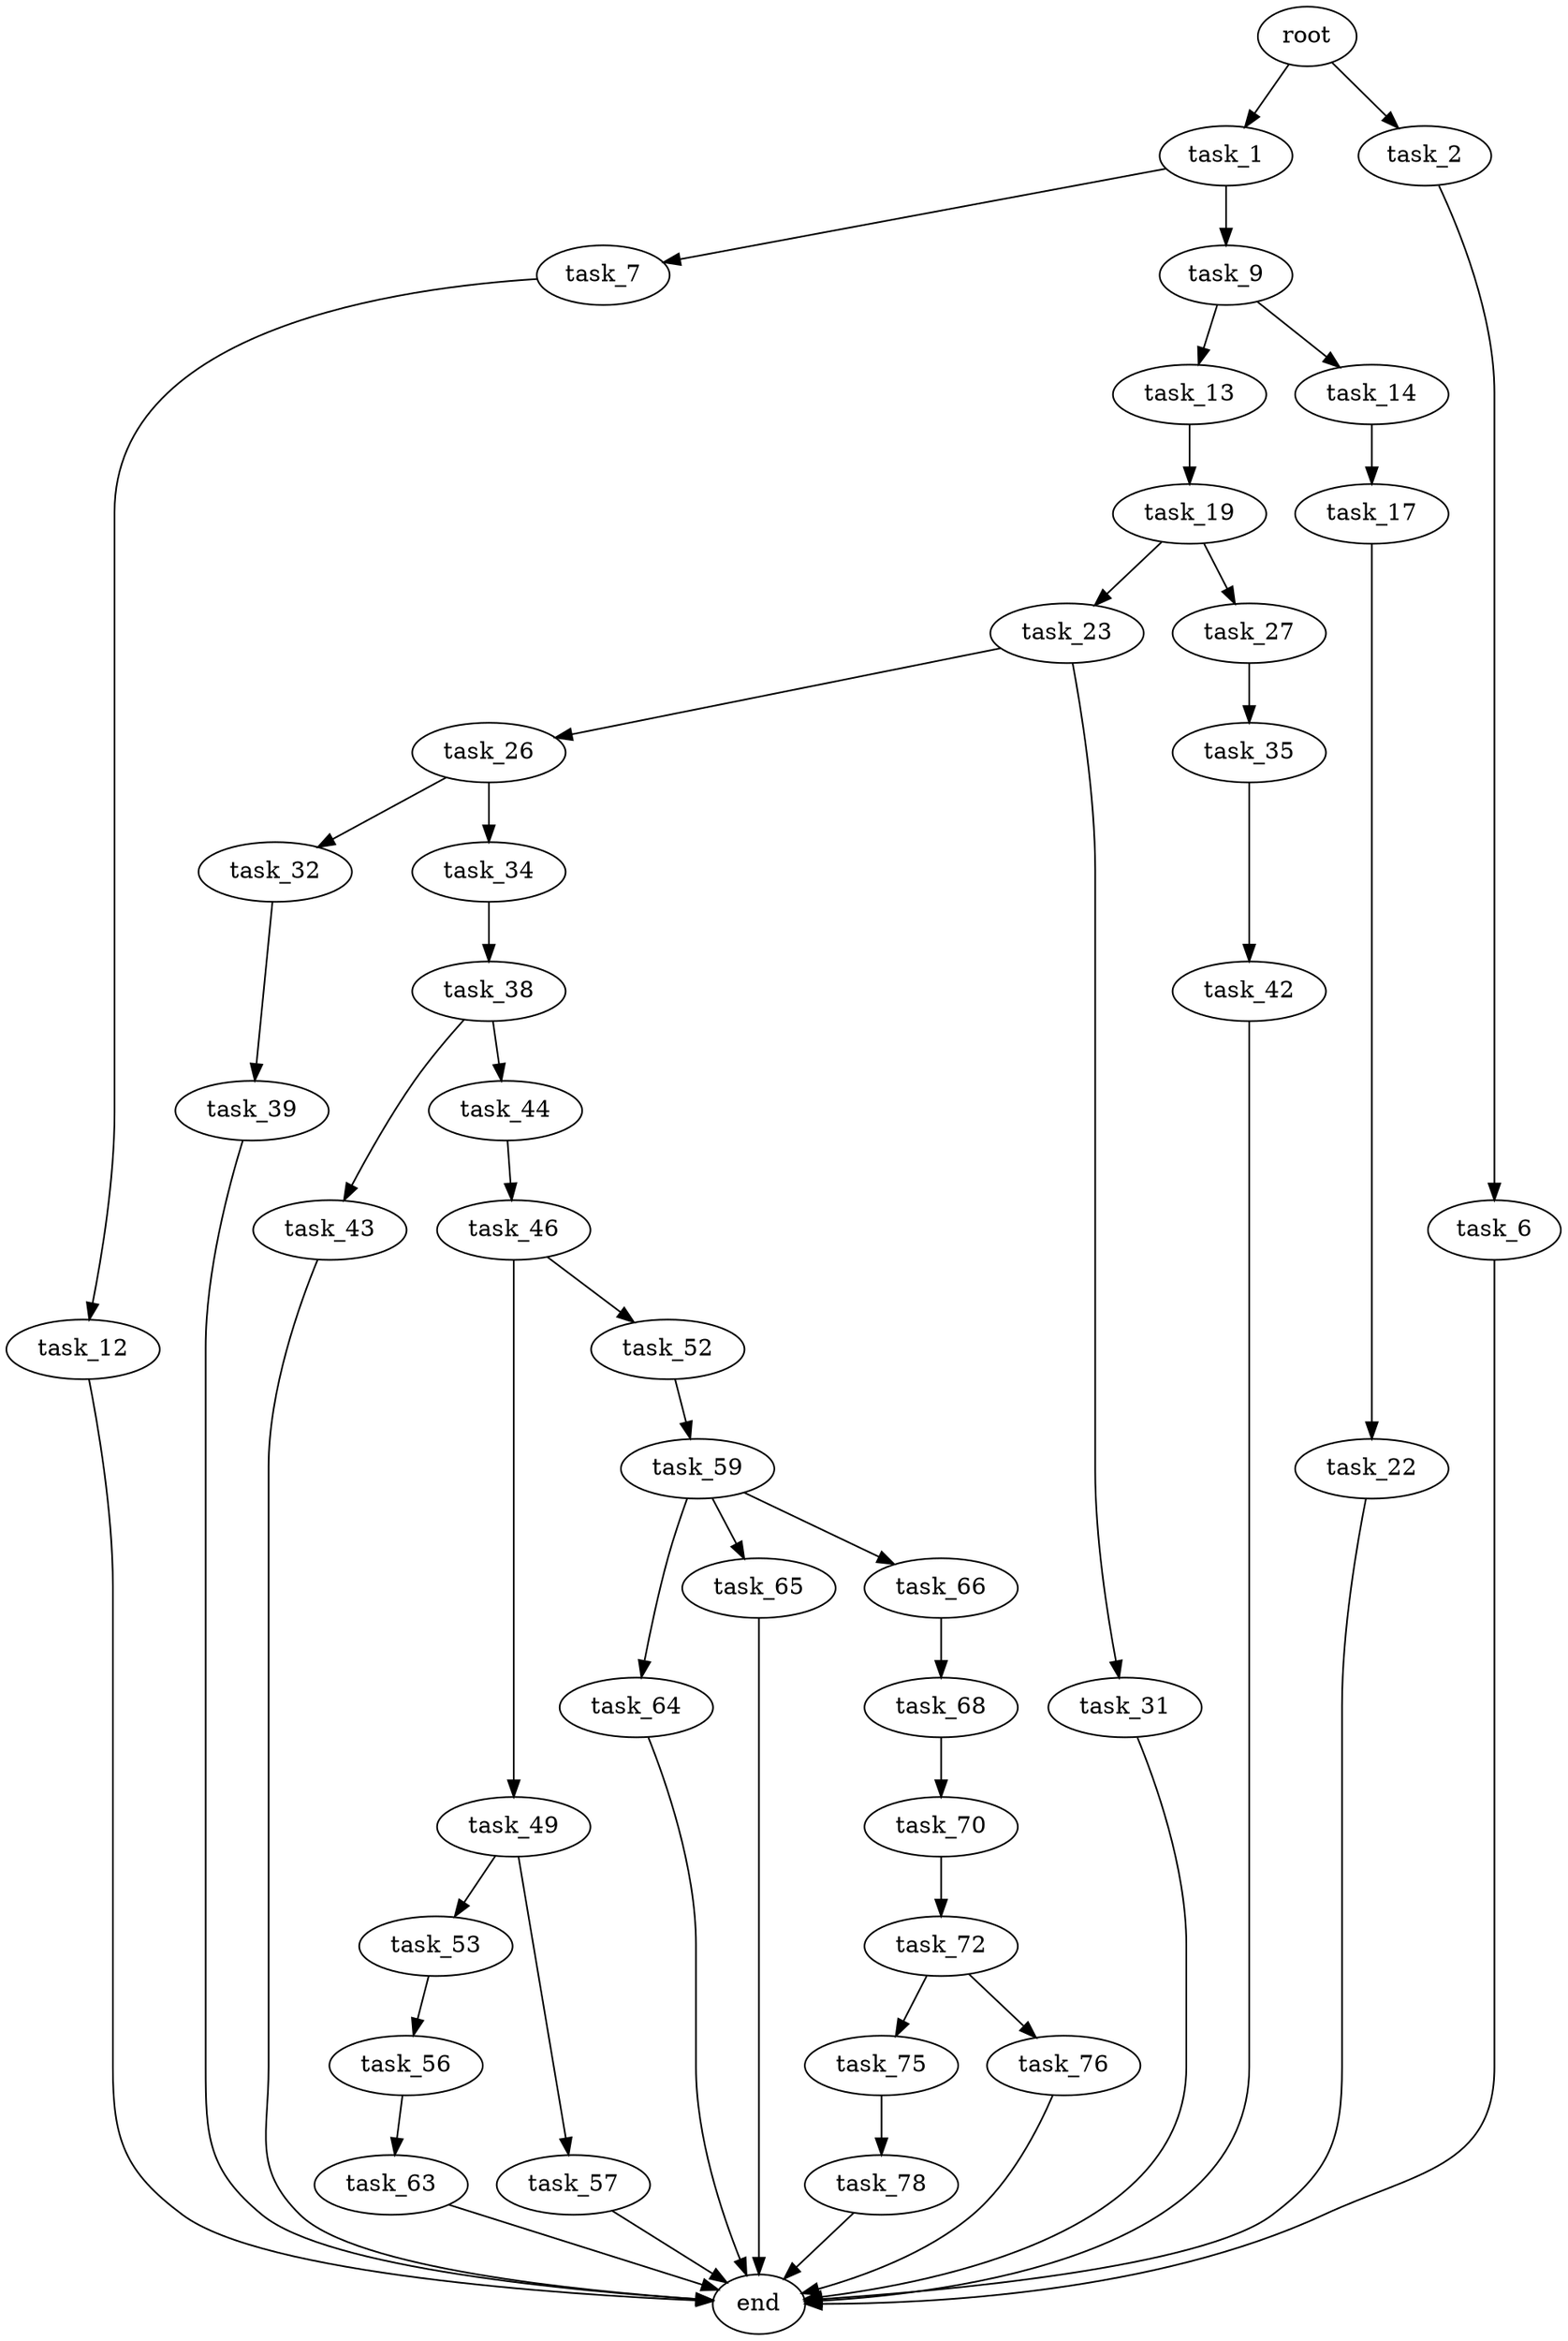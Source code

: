 digraph G {
  root [size="0.000000"];
  task_1 [size="549755813888.000000"];
  task_2 [size="549755813888.000000"];
  task_6 [size="4699283259.000000"];
  task_7 [size="782757789696.000000"];
  task_9 [size="40459710751.000000"];
  task_12 [size="465726502321.000000"];
  task_13 [size="14303839950.000000"];
  task_14 [size="13489409347.000000"];
  task_17 [size="1049296856734.000000"];
  task_19 [size="105468767853.000000"];
  task_22 [size="1418344728372.000000"];
  task_23 [size="219769583389.000000"];
  task_26 [size="31274595663.000000"];
  task_27 [size="13224648085.000000"];
  task_31 [size="15555394241.000000"];
  task_32 [size="6379900155.000000"];
  task_34 [size="2880701441.000000"];
  task_35 [size="1056555312.000000"];
  task_38 [size="28991029248.000000"];
  task_39 [size="832640535251.000000"];
  task_42 [size="876087089225.000000"];
  task_43 [size="194922420272.000000"];
  task_44 [size="115380788310.000000"];
  task_46 [size="46632596211.000000"];
  task_49 [size="5993331358.000000"];
  task_52 [size="36521125644.000000"];
  task_53 [size="549755813888.000000"];
  task_56 [size="428814082205.000000"];
  task_57 [size="549755813888.000000"];
  task_59 [size="1073741824000.000000"];
  task_63 [size="539799332790.000000"];
  task_64 [size="28991029248.000000"];
  task_65 [size="10496147614.000000"];
  task_66 [size="10662100212.000000"];
  task_68 [size="10850663477.000000"];
  task_70 [size="134217728000.000000"];
  task_72 [size="510350721246.000000"];
  task_75 [size="29759414660.000000"];
  task_76 [size="255980028446.000000"];
  task_78 [size="239156829263.000000"];
  end [size="0.000000"];

  root -> task_1 [size="1.000000"];
  root -> task_2 [size="1.000000"];
  task_1 -> task_7 [size="536870912.000000"];
  task_1 -> task_9 [size="536870912.000000"];
  task_2 -> task_6 [size="536870912.000000"];
  task_6 -> end [size="1.000000"];
  task_7 -> task_12 [size="679477248.000000"];
  task_9 -> task_13 [size="33554432.000000"];
  task_9 -> task_14 [size="33554432.000000"];
  task_12 -> end [size="1.000000"];
  task_13 -> task_19 [size="301989888.000000"];
  task_14 -> task_17 [size="536870912.000000"];
  task_17 -> task_22 [size="838860800.000000"];
  task_19 -> task_23 [size="75497472.000000"];
  task_19 -> task_27 [size="75497472.000000"];
  task_22 -> end [size="1.000000"];
  task_23 -> task_26 [size="679477248.000000"];
  task_23 -> task_31 [size="679477248.000000"];
  task_26 -> task_32 [size="679477248.000000"];
  task_26 -> task_34 [size="679477248.000000"];
  task_27 -> task_35 [size="411041792.000000"];
  task_31 -> end [size="1.000000"];
  task_32 -> task_39 [size="134217728.000000"];
  task_34 -> task_38 [size="75497472.000000"];
  task_35 -> task_42 [size="75497472.000000"];
  task_38 -> task_43 [size="75497472.000000"];
  task_38 -> task_44 [size="75497472.000000"];
  task_39 -> end [size="1.000000"];
  task_42 -> end [size="1.000000"];
  task_43 -> end [size="1.000000"];
  task_44 -> task_46 [size="301989888.000000"];
  task_46 -> task_49 [size="33554432.000000"];
  task_46 -> task_52 [size="33554432.000000"];
  task_49 -> task_53 [size="536870912.000000"];
  task_49 -> task_57 [size="536870912.000000"];
  task_52 -> task_59 [size="679477248.000000"];
  task_53 -> task_56 [size="536870912.000000"];
  task_56 -> task_63 [size="301989888.000000"];
  task_57 -> end [size="1.000000"];
  task_59 -> task_64 [size="838860800.000000"];
  task_59 -> task_65 [size="838860800.000000"];
  task_59 -> task_66 [size="838860800.000000"];
  task_63 -> end [size="1.000000"];
  task_64 -> end [size="1.000000"];
  task_65 -> end [size="1.000000"];
  task_66 -> task_68 [size="679477248.000000"];
  task_68 -> task_70 [size="301989888.000000"];
  task_70 -> task_72 [size="209715200.000000"];
  task_72 -> task_75 [size="679477248.000000"];
  task_72 -> task_76 [size="679477248.000000"];
  task_75 -> task_78 [size="33554432.000000"];
  task_76 -> end [size="1.000000"];
  task_78 -> end [size="1.000000"];
}
